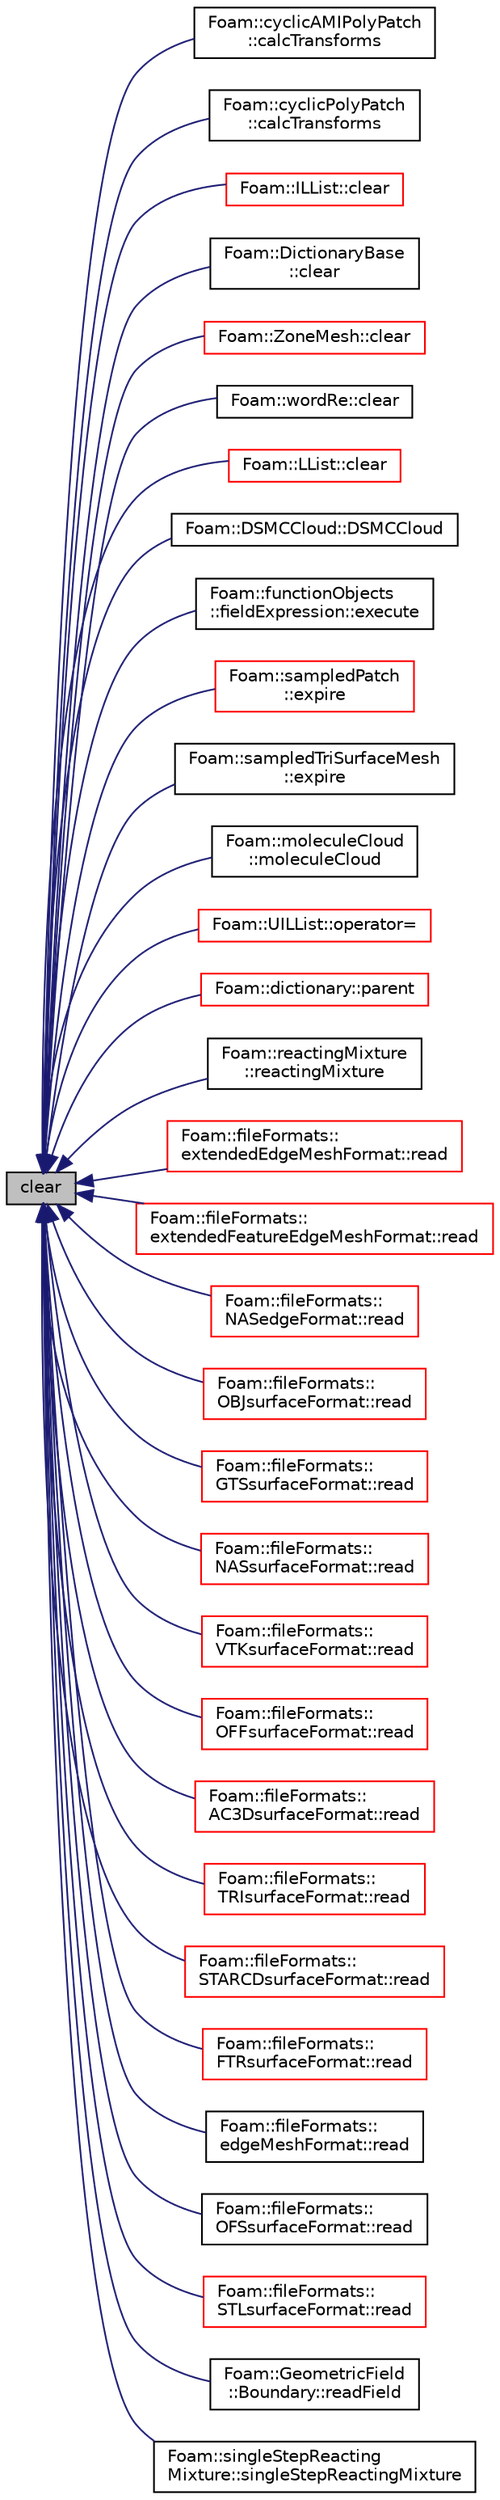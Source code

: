 digraph "clear"
{
  bgcolor="transparent";
  edge [fontname="Helvetica",fontsize="10",labelfontname="Helvetica",labelfontsize="10"];
  node [fontname="Helvetica",fontsize="10",shape=record];
  rankdir="LR";
  Node1 [label="clear",height=0.2,width=0.4,color="black", fillcolor="grey75", style="filled", fontcolor="black"];
  Node1 -> Node2 [dir="back",color="midnightblue",fontsize="10",style="solid",fontname="Helvetica"];
  Node2 [label="Foam::cyclicAMIPolyPatch\l::calcTransforms",height=0.2,width=0.4,color="black",URL="$a00479.html#afb48497736bbafb1fbb000cd218d1779",tooltip="Recalculate the transformation tensors. "];
  Node1 -> Node3 [dir="back",color="midnightblue",fontsize="10",style="solid",fontname="Helvetica"];
  Node3 [label="Foam::cyclicPolyPatch\l::calcTransforms",height=0.2,width=0.4,color="black",URL="$a00489.html#afb48497736bbafb1fbb000cd218d1779",tooltip="Recalculate the transformation tensors. "];
  Node1 -> Node4 [dir="back",color="midnightblue",fontsize="10",style="solid",fontname="Helvetica"];
  Node4 [label="Foam::ILList::clear",height=0.2,width=0.4,color="red",URL="$a01056.html#ac8bb3912a3ce86b15842e79d0b421204",tooltip="Clear the contents of the list. "];
  Node1 -> Node5 [dir="back",color="midnightblue",fontsize="10",style="solid",fontname="Helvetica"];
  Node5 [label="Foam::DictionaryBase\l::clear",height=0.2,width=0.4,color="black",URL="$a00531.html#ac8bb3912a3ce86b15842e79d0b421204",tooltip="Clear the dictionary. "];
  Node1 -> Node6 [dir="back",color="midnightblue",fontsize="10",style="solid",fontname="Helvetica"];
  Node6 [label="Foam::ZoneMesh::clear",height=0.2,width=0.4,color="red",URL="$a03016.html#ac8bb3912a3ce86b15842e79d0b421204",tooltip="Clear the zones. "];
  Node1 -> Node7 [dir="back",color="midnightblue",fontsize="10",style="solid",fontname="Helvetica"];
  Node7 [label="Foam::wordRe::clear",height=0.2,width=0.4,color="black",URL="$a02986.html#ac8bb3912a3ce86b15842e79d0b421204",tooltip="Clear string and precompiled regular expression. "];
  Node1 -> Node8 [dir="back",color="midnightblue",fontsize="10",style="solid",fontname="Helvetica"];
  Node8 [label="Foam::LList::clear",height=0.2,width=0.4,color="red",URL="$a01404.html#ac8bb3912a3ce86b15842e79d0b421204",tooltip="Delete contents of list. "];
  Node1 -> Node9 [dir="back",color="midnightblue",fontsize="10",style="solid",fontname="Helvetica"];
  Node9 [label="Foam::DSMCCloud::DSMCCloud",height=0.2,width=0.4,color="black",URL="$a00588.html#a4fda88ea13f96650232d2f6d971481d3",tooltip="Construct given name, mesh and initialisation dictionary. "];
  Node1 -> Node10 [dir="back",color="midnightblue",fontsize="10",style="solid",fontname="Helvetica"];
  Node10 [label="Foam::functionObjects\l::fieldExpression::execute",height=0.2,width=0.4,color="black",URL="$a00772.html#ac7366682f728350b2ed2c67e9aa68f3e",tooltip="Calculate the result field. "];
  Node1 -> Node11 [dir="back",color="midnightblue",fontsize="10",style="solid",fontname="Helvetica"];
  Node11 [label="Foam::sampledPatch\l::expire",height=0.2,width=0.4,color="red",URL="$a02302.html#a99e9f0908a967713d117081d26ed51d0",tooltip="Mark the surface as needing an update. "];
  Node1 -> Node12 [dir="back",color="midnightblue",fontsize="10",style="solid",fontname="Helvetica"];
  Node12 [label="Foam::sampledTriSurfaceMesh\l::expire",height=0.2,width=0.4,color="black",URL="$a02310.html#a99e9f0908a967713d117081d26ed51d0",tooltip="Mark the surface as needing an update. "];
  Node1 -> Node13 [dir="back",color="midnightblue",fontsize="10",style="solid",fontname="Helvetica"];
  Node13 [label="Foam::moleculeCloud\l::moleculeCloud",height=0.2,width=0.4,color="black",URL="$a01561.html#a5c2ea555afbba870e5f19fb11b668948",tooltip="Construct given mesh, potential and mdInitialiseDict. "];
  Node1 -> Node14 [dir="back",color="midnightblue",fontsize="10",style="solid",fontname="Helvetica"];
  Node14 [label="Foam::UILList::operator=",height=0.2,width=0.4,color="red",URL="$a02844.html#a1167735e4299bc1631f8316ee8d7880b"];
  Node1 -> Node15 [dir="back",color="midnightblue",fontsize="10",style="solid",fontname="Helvetica"];
  Node15 [label="Foam::dictionary::parent",height=0.2,width=0.4,color="red",URL="$a00530.html#ae6b88b98ddfc41d9336fd0b81f428d68",tooltip="Return the parent dictionary. "];
  Node1 -> Node16 [dir="back",color="midnightblue",fontsize="10",style="solid",fontname="Helvetica"];
  Node16 [label="Foam::reactingMixture\l::reactingMixture",height=0.2,width=0.4,color="black",URL="$a02138.html#adfeadf7d4275f2fca4f0161be986bc2a",tooltip="Construct from dictionary, mesh and phase name. "];
  Node1 -> Node17 [dir="back",color="midnightblue",fontsize="10",style="solid",fontname="Helvetica"];
  Node17 [label="Foam::fileFormats::\lextendedEdgeMeshFormat::read",height=0.2,width=0.4,color="red",URL="$a00710.html#a464ebd67acbdff0014d4dae69e3ec4be",tooltip="Read from file. "];
  Node1 -> Node18 [dir="back",color="midnightblue",fontsize="10",style="solid",fontname="Helvetica"];
  Node18 [label="Foam::fileFormats::\lextendedFeatureEdgeMeshFormat::read",height=0.2,width=0.4,color="red",URL="$a00713.html#a464ebd67acbdff0014d4dae69e3ec4be",tooltip="Read from file. "];
  Node1 -> Node19 [dir="back",color="midnightblue",fontsize="10",style="solid",fontname="Helvetica"];
  Node19 [label="Foam::fileFormats::\lNASedgeFormat::read",height=0.2,width=0.4,color="red",URL="$a01610.html#a464ebd67acbdff0014d4dae69e3ec4be",tooltip="Read from a file. "];
  Node1 -> Node20 [dir="back",color="midnightblue",fontsize="10",style="solid",fontname="Helvetica"];
  Node20 [label="Foam::fileFormats::\lOBJsurfaceFormat::read",height=0.2,width=0.4,color="red",URL="$a01737.html#a464ebd67acbdff0014d4dae69e3ec4be",tooltip="Read from file. "];
  Node1 -> Node21 [dir="back",color="midnightblue",fontsize="10",style="solid",fontname="Helvetica"];
  Node21 [label="Foam::fileFormats::\lGTSsurfaceFormat::read",height=0.2,width=0.4,color="red",URL="$a00975.html#a464ebd67acbdff0014d4dae69e3ec4be",tooltip="Read from file. "];
  Node1 -> Node22 [dir="back",color="midnightblue",fontsize="10",style="solid",fontname="Helvetica"];
  Node22 [label="Foam::fileFormats::\lNASsurfaceFormat::read",height=0.2,width=0.4,color="red",URL="$a01611.html#a464ebd67acbdff0014d4dae69e3ec4be",tooltip="Read from a file. "];
  Node1 -> Node23 [dir="back",color="midnightblue",fontsize="10",style="solid",fontname="Helvetica"];
  Node23 [label="Foam::fileFormats::\lVTKsurfaceFormat::read",height=0.2,width=0.4,color="red",URL="$a02932.html#a464ebd67acbdff0014d4dae69e3ec4be",tooltip="Read from file. "];
  Node1 -> Node24 [dir="back",color="midnightblue",fontsize="10",style="solid",fontname="Helvetica"];
  Node24 [label="Foam::fileFormats::\lOFFsurfaceFormat::read",height=0.2,width=0.4,color="red",URL="$a01745.html#a464ebd67acbdff0014d4dae69e3ec4be",tooltip="Read from file. "];
  Node1 -> Node25 [dir="back",color="midnightblue",fontsize="10",style="solid",fontname="Helvetica"];
  Node25 [label="Foam::fileFormats::\lAC3DsurfaceFormat::read",height=0.2,width=0.4,color="red",URL="$a00013.html#a464ebd67acbdff0014d4dae69e3ec4be",tooltip="Read from file. "];
  Node1 -> Node26 [dir="back",color="midnightblue",fontsize="10",style="solid",fontname="Helvetica"];
  Node26 [label="Foam::fileFormats::\lTRIsurfaceFormat::read",height=0.2,width=0.4,color="red",URL="$a02775.html#a464ebd67acbdff0014d4dae69e3ec4be",tooltip="Read from file. "];
  Node1 -> Node27 [dir="back",color="midnightblue",fontsize="10",style="solid",fontname="Helvetica"];
  Node27 [label="Foam::fileFormats::\lSTARCDsurfaceFormat::read",height=0.2,width=0.4,color="red",URL="$a02521.html#a464ebd67acbdff0014d4dae69e3ec4be",tooltip="Read from file. "];
  Node1 -> Node28 [dir="back",color="midnightblue",fontsize="10",style="solid",fontname="Helvetica"];
  Node28 [label="Foam::fileFormats::\lFTRsurfaceFormat::read",height=0.2,width=0.4,color="red",URL="$a00881.html#a464ebd67acbdff0014d4dae69e3ec4be",tooltip="Read from file. "];
  Node1 -> Node29 [dir="back",color="midnightblue",fontsize="10",style="solid",fontname="Helvetica"];
  Node29 [label="Foam::fileFormats::\ledgeMeshFormat::read",height=0.2,width=0.4,color="black",URL="$a00626.html#a464ebd67acbdff0014d4dae69e3ec4be",tooltip="Read from file. "];
  Node1 -> Node30 [dir="back",color="midnightblue",fontsize="10",style="solid",fontname="Helvetica"];
  Node30 [label="Foam::fileFormats::\lOFSsurfaceFormat::read",height=0.2,width=0.4,color="black",URL="$a01746.html#a464ebd67acbdff0014d4dae69e3ec4be",tooltip="Read from file. "];
  Node1 -> Node31 [dir="back",color="midnightblue",fontsize="10",style="solid",fontname="Helvetica"];
  Node31 [label="Foam::fileFormats::\lSTLsurfaceFormat::read",height=0.2,width=0.4,color="red",URL="$a02533.html#a464ebd67acbdff0014d4dae69e3ec4be",tooltip="Read from file. "];
  Node1 -> Node32 [dir="back",color="midnightblue",fontsize="10",style="solid",fontname="Helvetica"];
  Node32 [label="Foam::GeometricField\l::Boundary::readField",height=0.2,width=0.4,color="black",URL="$a00147.html#a3f719df03cac2568e710f1431a6c3af5",tooltip="Read the boundary field. "];
  Node1 -> Node33 [dir="back",color="midnightblue",fontsize="10",style="solid",fontname="Helvetica"];
  Node33 [label="Foam::singleStepReacting\lMixture::singleStepReactingMixture",height=0.2,width=0.4,color="black",URL="$a02403.html#a8a5e6a3950171abf80bac80a4c8709af",tooltip="Construct from dictionary, mesh and phase name. "];
}
